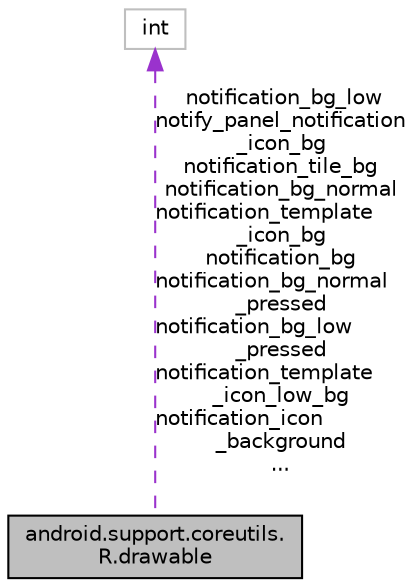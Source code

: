 digraph "android.support.coreutils.R.drawable"
{
 // INTERACTIVE_SVG=YES
 // LATEX_PDF_SIZE
  edge [fontname="Helvetica",fontsize="10",labelfontname="Helvetica",labelfontsize="10"];
  node [fontname="Helvetica",fontsize="10",shape=record];
  Node1 [label="android.support.coreutils.\lR.drawable",height=0.2,width=0.4,color="black", fillcolor="grey75", style="filled", fontcolor="black",tooltip=" "];
  Node2 -> Node1 [dir="back",color="darkorchid3",fontsize="10",style="dashed",label=" notification_bg_low\nnotify_panel_notification\l_icon_bg\nnotification_tile_bg\nnotification_bg_normal\nnotification_template\l_icon_bg\nnotification_bg\nnotification_bg_normal\l_pressed\nnotification_bg_low\l_pressed\nnotification_template\l_icon_low_bg\nnotification_icon\l_background\n..." ,fontname="Helvetica"];
  Node2 [label="int",height=0.2,width=0.4,color="grey75", fillcolor="white", style="filled",tooltip=" "];
}
